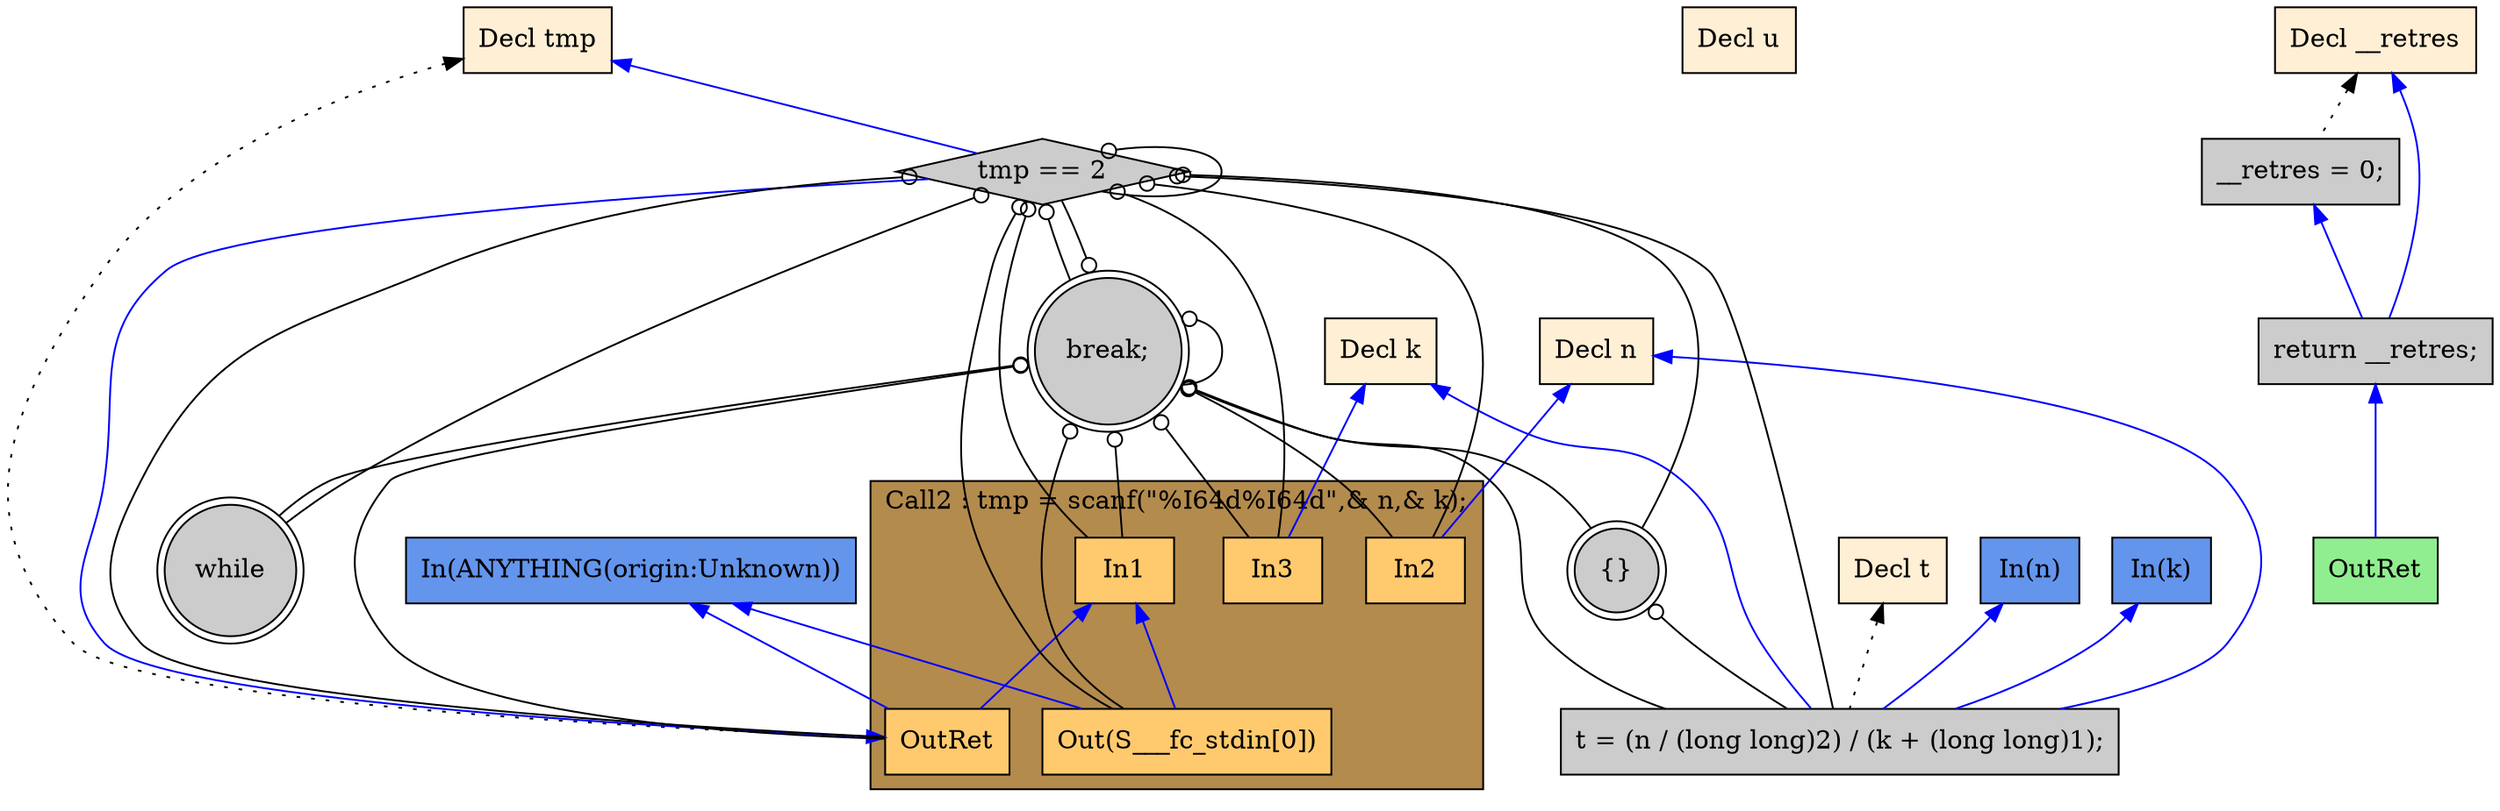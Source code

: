 digraph G {
  rankdir=TB;
  node [style="filled", ];
  2 [label="Decl n", fillcolor="#FFEFD5", shape=box, ];
  3 [label="Decl k", fillcolor="#FFEFD5", shape=box, ];
  4 [label="Decl t", fillcolor="#FFEFD5", shape=box, ];
  5 [label="Decl u", fillcolor="#FFEFD5", shape=box, ];
  6 [label="Decl tmp", fillcolor="#FFEFD5", shape=box, ];
  7 [label="Decl __retres", fillcolor="#FFEFD5", shape=box, ];
  8 [label="while", fillcolor="#CCCCCC", shape=doublecircle, ];
  10 [label="In1", fillcolor="#FFCA6E", shape=box, ];
  11 [label="In2", fillcolor="#FFCA6E", shape=box, ];
  12 [label="In3", fillcolor="#FFCA6E", shape=box, ];
  13 [label="Out(S___fc_stdin[0])", fillcolor="#FFCA6E", shape=box, ];
  14 [label="OutRet", fillcolor="#FFCA6E", shape=box, ];
  15 [label="tmp == 2", fillcolor="#CCCCCC", shape=diamond, ];
  16 [label="{}", fillcolor="#CCCCCC", shape=doublecircle, ];
  17 [label="t = (n / (long long)2) / (k + (long long)1);",
      fillcolor="#CCCCCC", shape=box, ];
  18 [label="break;", fillcolor="#CCCCCC", shape=doublecircle, ];
  19 [label="__retres = 0;", fillcolor="#CCCCCC", shape=box, ];
  20 [label="return __retres;", fillcolor="#CCCCCC", shape=box, ];
  21 [label="OutRet", fillcolor="#90EE90", shape=box, ];
  22 [label="In(n)", fillcolor="#6495ED", shape=box, ];
  23 [label="In(k)", fillcolor="#6495ED", shape=box, ];
  24 [label="In(ANYTHING(origin:Unknown))", fillcolor="#6495ED", shape=box, ];
  
  subgraph cluster_Call2 { label="Call2 : tmp = scanf(\"%I64d%I64d\",& n,& k);";
                           fillcolor="#B38B4D"; style="filled"; 14;13;12;11;10;
     };
  
  edge [dir=back, ];
  15 -> 8 [color="#000000", arrowtail=odot, ];
  18 -> 8 [color="#000000", arrowtail=odot, ];
  15 -> 10 [color="#000000", arrowtail=odot, ];
  18 -> 10 [color="#000000", arrowtail=odot, ];
  2 -> 11 [color="#0000FF", ];
  15 -> 11 [color="#000000", arrowtail=odot, ];
  18 -> 11 [color="#000000", arrowtail=odot, ];
  3 -> 12 [color="#0000FF", ];
  15 -> 12 [color="#000000", arrowtail=odot, ];
  18 -> 12 [color="#000000", arrowtail=odot, ];
  10 -> 13 [color="#0000FF", ];
  15 -> 13 [color="#000000", arrowtail=odot, ];
  18 -> 13 [color="#000000", arrowtail=odot, ];
  24 -> 13 [color="#0000FF", ];
  6 -> 14 [color="#000000", style="dotted", ];
  10 -> 14 [color="#0000FF", ];
  15 -> 14 [color="#000000", arrowtail=odot, ];
  18 -> 14 [color="#000000", arrowtail=odot, ];
  24 -> 14 [color="#0000FF", ];
  6 -> 15 [color="#0000FF", ];
  14 -> 15 [color="#0000FF", ];
  15 -> 15 [color="#000000", arrowtail=odot, ];
  18 -> 15 [color="#000000", arrowtail=odot, ];
  15 -> 16 [color="#000000", arrowtail=odot, ];
  18 -> 16 [color="#000000", arrowtail=odot, ];
  2 -> 17 [color="#0000FF", ];
  3 -> 17 [color="#0000FF", ];
  4 -> 17 [color="#000000", style="dotted", ];
  15 -> 17 [color="#000000", arrowtail=odot, ];
  16 -> 17 [color="#000000", arrowtail=odot, ];
  18 -> 17 [color="#000000", arrowtail=odot, ];
  22 -> 17 [color="#0000FF", ];
  23 -> 17 [color="#0000FF", ];
  15 -> 18 [color="#000000", arrowtail=odot, ];
  18 -> 18 [color="#000000", arrowtail=odot, ];
  7 -> 19 [color="#000000", style="dotted", ];
  7 -> 20 [color="#0000FF", ];
  19 -> 20 [color="#0000FF", ];
  20 -> 21 [color="#0000FF", ];
  
  }